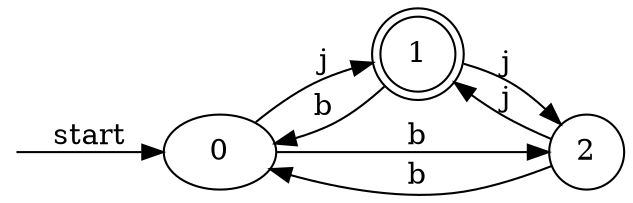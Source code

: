 digraph dfa {
    rankdir = LR;
    __start [style = invis, shape = point];
    __start -> "0" [ label = "start" ];
    node [shape = doublecircle]; "1"
    node [shape = circle];
    "0" -> "2" [ label = "b" ];
    "0" -> "1" [ label = "j" ];
    "2" -> "0" [ label = "b" ];
    "2" -> "1" [ label = "j" ];
    "1" -> "0" [ label = "b" ];
    "1" -> "2" [ label = "j" ];
}
